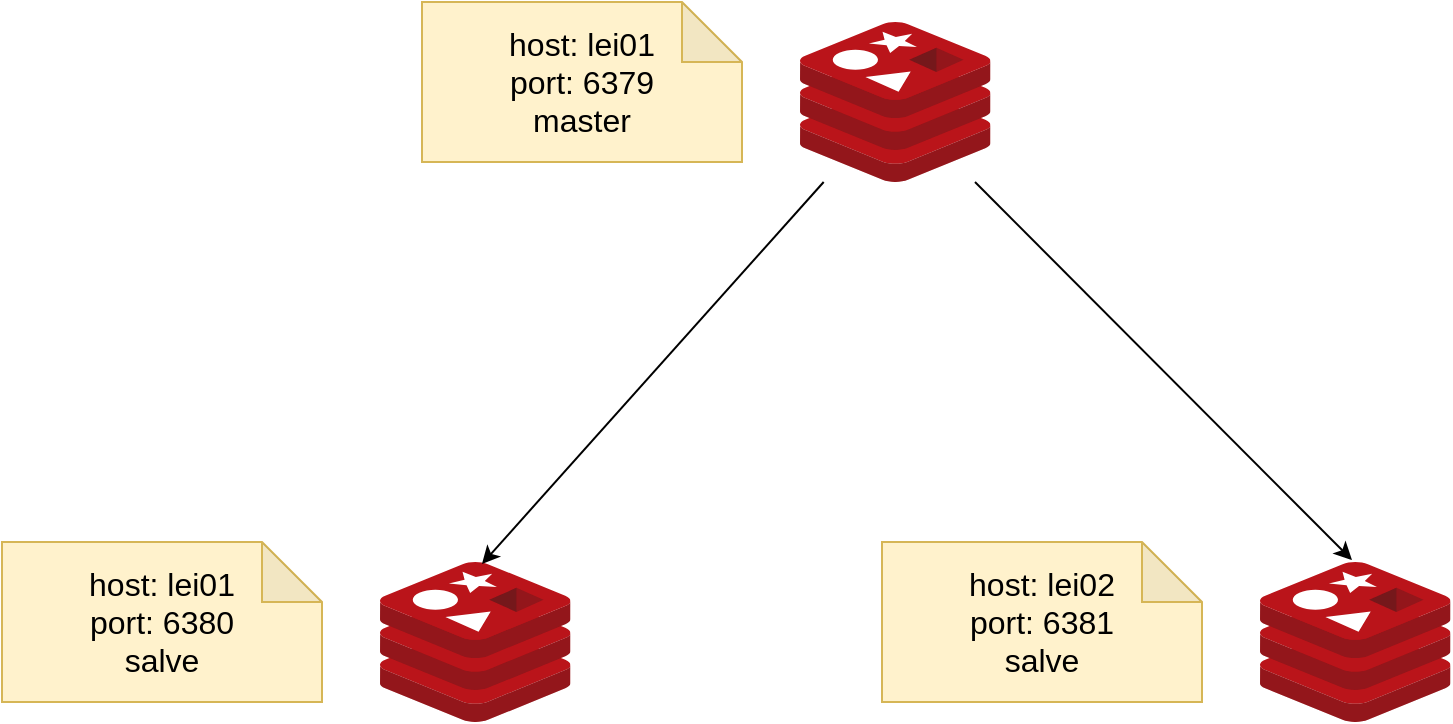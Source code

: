 <mxfile version="23.0.2" type="device">
  <diagram name="第 1 页" id="PokcHhzCWlcKMsl2QT3K">
    <mxGraphModel dx="1206" dy="702" grid="1" gridSize="10" guides="1" tooltips="1" connect="1" arrows="1" fold="1" page="1" pageScale="1" pageWidth="1169" pageHeight="827" math="0" shadow="0">
      <root>
        <mxCell id="0" />
        <mxCell id="1" parent="0" />
        <mxCell id="G2ngDqq_GA7Xadj0sBJ4-5" value="" style="group" parent="1" vertex="1" connectable="0">
          <mxGeometry x="350" y="140" width="284.24" height="90" as="geometry" />
        </mxCell>
        <mxCell id="G2ngDqq_GA7Xadj0sBJ4-1" value="" style="image;sketch=0;aspect=fixed;html=1;points=[];align=center;fontSize=16;image=img/lib/mscae/Cache_Redis_Product.svg;" parent="G2ngDqq_GA7Xadj0sBJ4-5" vertex="1">
          <mxGeometry x="189" y="10" width="95.24" height="80" as="geometry" />
        </mxCell>
        <mxCell id="G2ngDqq_GA7Xadj0sBJ4-4" value="host: lei01&lt;br style=&quot;font-size: 16px;&quot;&gt;&lt;div style=&quot;&quot;&gt;&lt;span style=&quot;background-color: initial;&quot;&gt;port: 6379&lt;/span&gt;&lt;/div&gt;master" style="shape=note;whiteSpace=wrap;html=1;backgroundOutline=1;darkOpacity=0.05;fillColor=#fff2cc;strokeColor=#d6b656;fontSize=16;align=center;" parent="G2ngDqq_GA7Xadj0sBJ4-5" vertex="1">
          <mxGeometry width="160" height="80" as="geometry" />
        </mxCell>
        <mxCell id="G2ngDqq_GA7Xadj0sBJ4-6" value="" style="group" parent="1" vertex="1" connectable="0">
          <mxGeometry x="140" y="410" width="284.24" height="90" as="geometry" />
        </mxCell>
        <mxCell id="G2ngDqq_GA7Xadj0sBJ4-7" value="" style="image;sketch=0;aspect=fixed;html=1;points=[];align=center;fontSize=16;image=img/lib/mscae/Cache_Redis_Product.svg;" parent="G2ngDqq_GA7Xadj0sBJ4-6" vertex="1">
          <mxGeometry x="189" y="10" width="95.24" height="80" as="geometry" />
        </mxCell>
        <mxCell id="G2ngDqq_GA7Xadj0sBJ4-8" value="host: lei01&lt;br style=&quot;font-size: 16px;&quot;&gt;&lt;div style=&quot;&quot;&gt;&lt;span style=&quot;background-color: initial;&quot;&gt;port: 6380&lt;/span&gt;&lt;/div&gt;salve" style="shape=note;whiteSpace=wrap;html=1;backgroundOutline=1;darkOpacity=0.05;fillColor=#fff2cc;strokeColor=#d6b656;fontSize=16;align=center;" parent="G2ngDqq_GA7Xadj0sBJ4-6" vertex="1">
          <mxGeometry width="160" height="80" as="geometry" />
        </mxCell>
        <mxCell id="G2ngDqq_GA7Xadj0sBJ4-9" value="" style="group" parent="1" vertex="1" connectable="0">
          <mxGeometry x="580" y="410" width="284.24" height="90" as="geometry" />
        </mxCell>
        <mxCell id="G2ngDqq_GA7Xadj0sBJ4-10" value="" style="image;sketch=0;aspect=fixed;html=1;points=[];align=center;fontSize=16;image=img/lib/mscae/Cache_Redis_Product.svg;" parent="G2ngDqq_GA7Xadj0sBJ4-9" vertex="1">
          <mxGeometry x="189" y="10" width="95.24" height="80" as="geometry" />
        </mxCell>
        <mxCell id="G2ngDqq_GA7Xadj0sBJ4-11" value="host: lei02&lt;br style=&quot;border-color: var(--border-color);&quot;&gt;&lt;div style=&quot;border-color: var(--border-color);&quot;&gt;port: 6381&lt;/div&gt;salve" style="shape=note;whiteSpace=wrap;html=1;backgroundOutline=1;darkOpacity=0.05;fillColor=#fff2cc;strokeColor=#d6b656;fontSize=16;align=center;" parent="G2ngDqq_GA7Xadj0sBJ4-9" vertex="1">
          <mxGeometry width="160" height="80" as="geometry" />
        </mxCell>
        <mxCell id="G2ngDqq_GA7Xadj0sBJ4-12" style="rounded=0;orthogonalLoop=1;jettySize=auto;html=1;entryX=0.535;entryY=0.013;entryDx=0;entryDy=0;entryPerimeter=0;" parent="1" source="G2ngDqq_GA7Xadj0sBJ4-1" target="G2ngDqq_GA7Xadj0sBJ4-7" edge="1">
          <mxGeometry relative="1" as="geometry" />
        </mxCell>
        <mxCell id="G2ngDqq_GA7Xadj0sBJ4-13" style="rounded=0;orthogonalLoop=1;jettySize=auto;html=1;entryX=0.483;entryY=-0.012;entryDx=0;entryDy=0;entryPerimeter=0;" parent="1" source="G2ngDqq_GA7Xadj0sBJ4-1" target="G2ngDqq_GA7Xadj0sBJ4-10" edge="1">
          <mxGeometry relative="1" as="geometry" />
        </mxCell>
      </root>
    </mxGraphModel>
  </diagram>
</mxfile>
